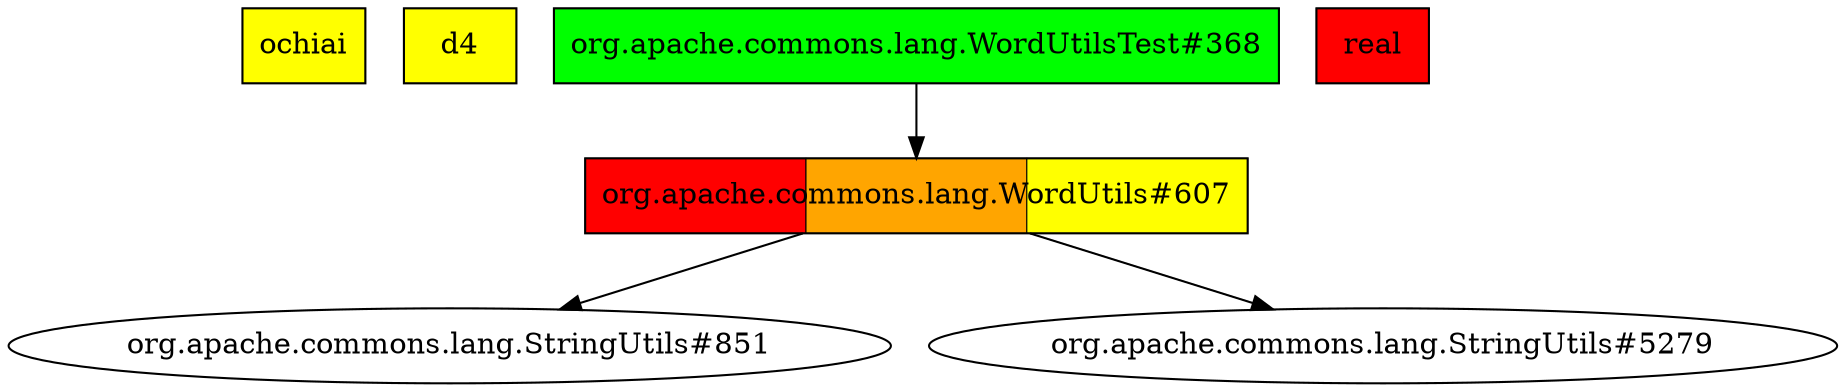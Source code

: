 digraph enhanced {
	"ochiai" [style=striped shape=box fillcolor="yellow"];
	"d4" [style=striped shape=box fillcolor="yellow"];
	"org.apache.commons.lang.WordUtilsTest#368" [style=striped shape=box fillcolor="green"];
	"real" [style=striped shape=box fillcolor="red"];
	"org.apache.commons.lang.WordUtils#607" [style=striped shape=box fillcolor="red:orange:yellow"];
	"org.apache.commons.lang.WordUtils#607" -> "org.apache.commons.lang.StringUtils#851";
	"org.apache.commons.lang.WordUtils#607" -> "org.apache.commons.lang.StringUtils#5279";
	"org.apache.commons.lang.WordUtilsTest#368" -> "org.apache.commons.lang.WordUtils#607";
}
